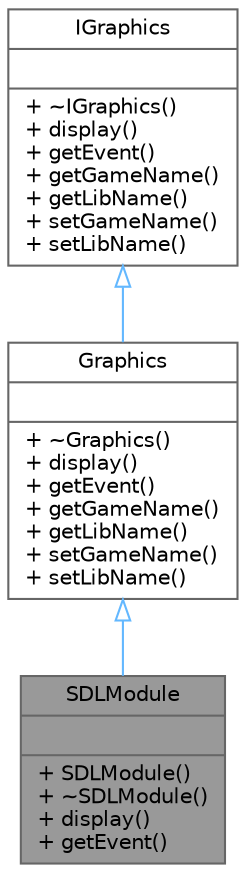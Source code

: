 digraph "SDLModule"
{
 // LATEX_PDF_SIZE
  bgcolor="transparent";
  edge [fontname=Helvetica,fontsize=10,labelfontname=Helvetica,labelfontsize=10];
  node [fontname=Helvetica,fontsize=10,shape=box,height=0.2,width=0.4];
  Node1 [shape=record,label="{SDLModule\n||+ SDLModule()\l+ ~SDLModule()\l+ display()\l+ getEvent()\l}",height=0.2,width=0.4,color="gray40", fillcolor="grey60", style="filled", fontcolor="black",tooltip=" "];
  Node2 -> Node1 [dir="back",color="steelblue1",style="solid",arrowtail="onormal"];
  Node2 [shape=record,label="{Graphics\n||+ ~Graphics()\l+ display()\l+ getEvent()\l+ getGameName()\l+ getLibName()\l+ setGameName()\l+ setLibName()\l}",height=0.2,width=0.4,color="gray40", fillcolor="white", style="filled",URL="$classGraphics.html",tooltip=" "];
  Node3 -> Node2 [dir="back",color="steelblue1",style="solid",arrowtail="onormal"];
  Node3 [shape=record,label="{IGraphics\n||+ ~IGraphics()\l+ display()\l+ getEvent()\l+ getGameName()\l+ getLibName()\l+ setGameName()\l+ setLibName()\l}",height=0.2,width=0.4,color="gray40", fillcolor="white", style="filled",URL="$classIGraphics.html",tooltip=" "];
}
